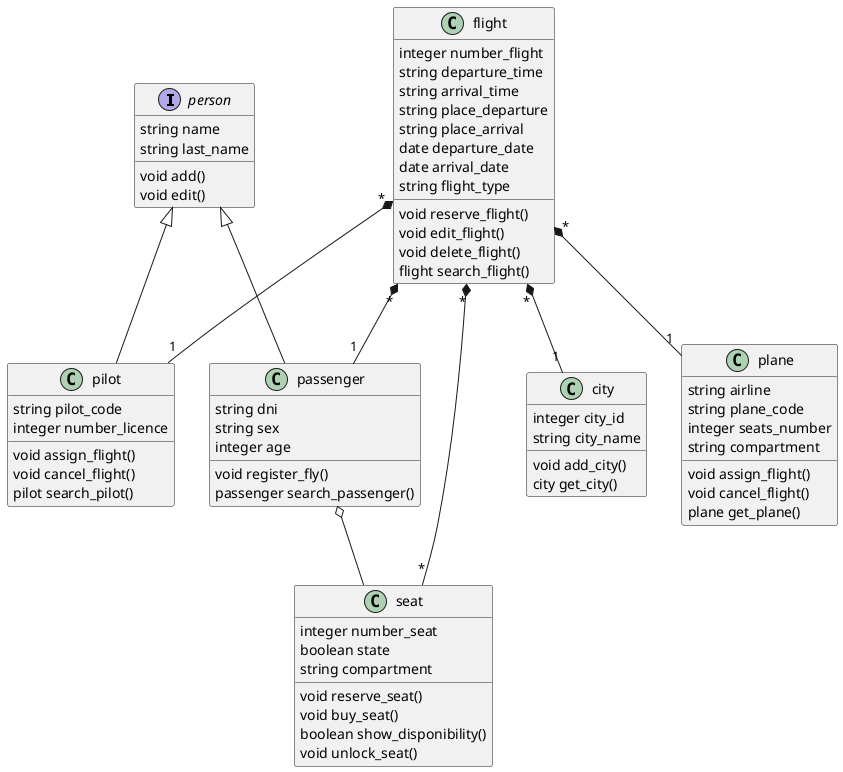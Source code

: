 @startuml

    interface person{
        string name
        string last_name
        
        void add()
        void edit()
        
    }
    class passenger{
        string dni
        string sex
        integer age
        
        void register_fly()
        passenger search_passenger()
    }
    
    class pilot{
        string pilot_code
        integer number_licence
        
        void assign_flight()
        void cancel_flight()
        pilot search_pilot()
    }
    
    class plane{
        string airline
        string plane_code
        integer seats_number
        string compartment
        
        void assign_flight()
        void cancel_flight()
        plane get_plane()
    }
    
    class flight{
        integer number_flight
        string departure_time
        string arrival_time
        string place_departure
        string place_arrival
        date departure_date
        date arrival_date
        string flight_type
        
        void reserve_flight()
        void edit_flight()
        void delete_flight()
        flight search_flight()
    }
    
    class seat{
        integer number_seat
        boolean state
        string compartment
        
        void reserve_seat()
        void buy_seat()
        boolean show_disponibility()
        void unlock_seat()
    }
    
    class city{
        integer city_id
        string city_name
        
        void add_city()
        city get_city()
    }


    person <|-- pilot
    person <|-- passenger
    flight "*" *-- "1" plane
    flight "*" *-- "1" passenger
    flight "*" *-- "1" pilot
    flight "*" *-- "1" city
    flight "*" *-- "*" seat
    passenger o-- seat
    
@enduml
